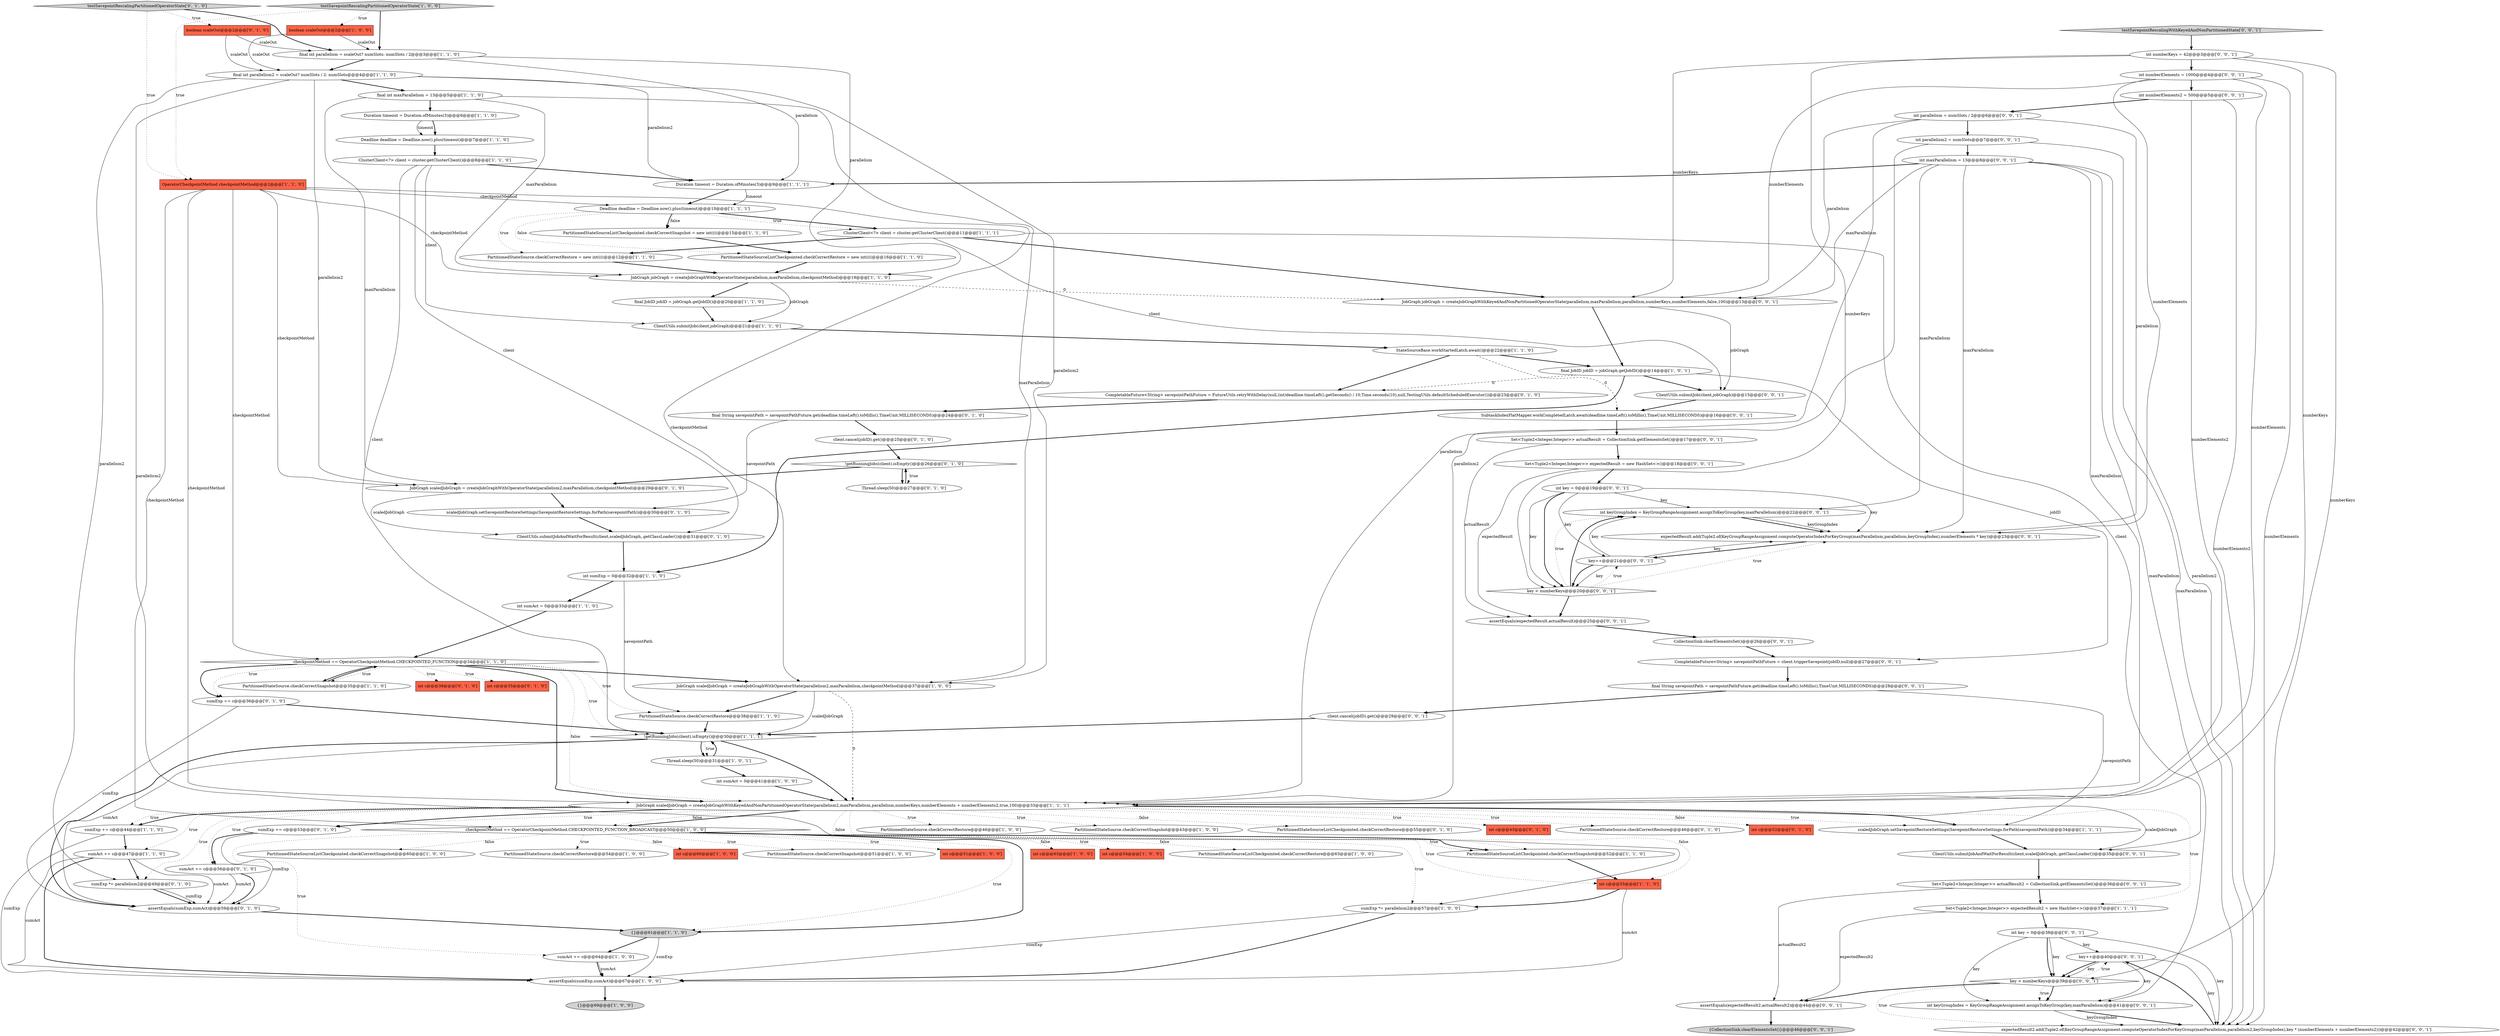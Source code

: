 digraph {
71 [style = filled, label = "boolean scaleOut@@@2@@@['0', '1', '0']", fillcolor = tomato, shape = box image = "AAA0AAABBB2BBB"];
45 [style = filled, label = "int sumAct = 0@@@33@@@['1', '1', '0']", fillcolor = white, shape = ellipse image = "AAA0AAABBB1BBB"];
34 [style = filled, label = "PartitionedStateSource.checkCorrectRestore = new int((((@@@12@@@['1', '1', '0']", fillcolor = white, shape = ellipse image = "AAA0AAABBB1BBB"];
39 [style = filled, label = "checkpointMethod == OperatorCheckpointMethod.CHECKPOINTED_FUNCTION_BROADCAST@@@50@@@['1', '0', '0']", fillcolor = white, shape = diamond image = "AAA0AAABBB1BBB"];
83 [style = filled, label = "assertEquals(expectedResult2,actualResult2)@@@44@@@['0', '0', '1']", fillcolor = white, shape = ellipse image = "AAA0AAABBB3BBB"];
42 [style = filled, label = "int c@@@55@@@['1', '1', '0']", fillcolor = tomato, shape = box image = "AAA0AAABBB1BBB"];
62 [style = filled, label = "!getRunningJobs(client).isEmpty()@@@26@@@['0', '1', '0']", fillcolor = white, shape = diamond image = "AAA0AAABBB2BBB"];
28 [style = filled, label = "PartitionedStateSource.checkCorrectRestore@@@46@@@['1', '0', '0']", fillcolor = white, shape = ellipse image = "AAA0AAABBB1BBB"];
79 [style = filled, label = "int key = 0@@@38@@@['0', '0', '1']", fillcolor = white, shape = ellipse image = "AAA0AAABBB3BBB"];
40 [style = filled, label = "PartitionedStateSourceListCheckpointed.checkCorrectSnapshot = new int((((@@@15@@@['1', '1', '0']", fillcolor = white, shape = ellipse image = "AAA0AAABBB1BBB"];
69 [style = filled, label = "sumAct += c@@@56@@@['0', '1', '0']", fillcolor = white, shape = ellipse image = "AAA0AAABBB2BBB"];
87 [style = filled, label = "client.cancel(jobID).get()@@@29@@@['0', '0', '1']", fillcolor = white, shape = ellipse image = "AAA0AAABBB3BBB"];
3 [style = filled, label = "final JobID jobID = jobGraph.getJobID()@@@20@@@['1', '1', '0']", fillcolor = white, shape = ellipse image = "AAA0AAABBB1BBB"];
30 [style = filled, label = "int c@@@63@@@['1', '0', '0']", fillcolor = tomato, shape = box image = "AAA0AAABBB1BBB"];
27 [style = filled, label = "testSavepointRescalingPartitionedOperatorState['1', '0', '0']", fillcolor = lightgray, shape = diamond image = "AAA0AAABBB1BBB"];
24 [style = filled, label = "Thread.sleep(50)@@@31@@@['1', '0', '1']", fillcolor = white, shape = ellipse image = "AAA0AAABBB1BBB"];
46 [style = filled, label = "int sumExp = 0@@@32@@@['1', '1', '0']", fillcolor = white, shape = ellipse image = "AAA0AAABBB1BBB"];
74 [style = filled, label = "Set<Tuple2<Integer,Integer>> expectedResult = new HashSet<>()@@@18@@@['0', '0', '1']", fillcolor = white, shape = ellipse image = "AAA0AAABBB3BBB"];
44 [style = filled, label = "ClusterClient<?> client = cluster.getClusterClient()@@@11@@@['1', '1', '1']", fillcolor = white, shape = ellipse image = "AAA0AAABBB1BBB"];
20 [style = filled, label = "int c@@@54@@@['1', '0', '0']", fillcolor = tomato, shape = box image = "AAA0AAABBB1BBB"];
57 [style = filled, label = "assertEquals(sumExp,sumAct)@@@59@@@['0', '1', '0']", fillcolor = white, shape = ellipse image = "AAA0AAABBB2BBB"];
77 [style = filled, label = "SubtaskIndexFlatMapper.workCompletedLatch.await(deadline.timeLeft().toMillis(),TimeUnit.MILLISECONDS)@@@16@@@['0', '0', '1']", fillcolor = white, shape = ellipse image = "AAA0AAABBB3BBB"];
82 [style = filled, label = "JobGraph jobGraph = createJobGraphWithKeyedAndNonPartitionedOperatorState(parallelism,maxParallelism,parallelism,numberKeys,numberElements,false,100)@@@13@@@['0', '0', '1']", fillcolor = white, shape = ellipse image = "AAA0AAABBB3BBB"];
21 [style = filled, label = "JobGraph scaledJobGraph = createJobGraphWithOperatorState(parallelism2,maxParallelism,checkpointMethod)@@@37@@@['1', '0', '0']", fillcolor = white, shape = ellipse image = "AAA0AAABBB1BBB"];
31 [style = filled, label = "{}@@@69@@@['1', '0', '0']", fillcolor = lightgray, shape = ellipse image = "AAA0AAABBB1BBB"];
80 [style = filled, label = "CompletableFuture<String> savepointPathFuture = client.triggerSavepoint(jobID,null)@@@27@@@['0', '0', '1']", fillcolor = white, shape = ellipse image = "AAA0AAABBB3BBB"];
12 [style = filled, label = "ClientUtils.submitJob(client,jobGraph)@@@21@@@['1', '1', '0']", fillcolor = white, shape = ellipse image = "AAA0AAABBB1BBB"];
8 [style = filled, label = "PartitionedStateSource.checkCorrectSnapshot@@@43@@@['1', '0', '0']", fillcolor = white, shape = ellipse image = "AAA0AAABBB1BBB"];
35 [style = filled, label = "checkpointMethod == OperatorCheckpointMethod.CHECKPOINTED_FUNCTION@@@34@@@['1', '1', '0']", fillcolor = white, shape = diamond image = "AAA0AAABBB1BBB"];
38 [style = filled, label = "Set<Tuple2<Integer,Integer>> expectedResult2 = new HashSet<>()@@@37@@@['1', '1', '1']", fillcolor = white, shape = ellipse image = "AAA0AAABBB1BBB"];
11 [style = filled, label = "PartitionedStateSourceListCheckpointed.checkCorrectRestore@@@63@@@['1', '0', '0']", fillcolor = white, shape = ellipse image = "AAA0AAABBB1BBB"];
90 [style = filled, label = "Set<Tuple2<Integer,Integer>> actualResult2 = CollectionSink.getElementsSet()@@@36@@@['0', '0', '1']", fillcolor = white, shape = ellipse image = "AAA0AAABBB3BBB"];
89 [style = filled, label = "testSavepointRescalingWithKeyedAndNonPartitionedState['0', '0', '1']", fillcolor = lightgray, shape = diamond image = "AAA0AAABBB3BBB"];
55 [style = filled, label = "PartitionedStateSourceListCheckpointed.checkCorrectRestore@@@55@@@['0', '1', '0']", fillcolor = white, shape = ellipse image = "AAA0AAABBB2BBB"];
102 [style = filled, label = "key++@@@40@@@['0', '0', '1']", fillcolor = white, shape = ellipse image = "AAA0AAABBB3BBB"];
95 [style = filled, label = "ClientUtils.submitJob(client,jobGraph)@@@15@@@['0', '0', '1']", fillcolor = white, shape = ellipse image = "AAA0AAABBB3BBB"];
5 [style = filled, label = "PartitionedStateSourceListCheckpointed.checkCorrectSnapshot@@@60@@@['1', '0', '0']", fillcolor = white, shape = ellipse image = "AAA0AAABBB1BBB"];
97 [style = filled, label = "int parallelism2 = numSlots@@@7@@@['0', '0', '1']", fillcolor = white, shape = ellipse image = "AAA0AAABBB3BBB"];
18 [style = filled, label = "assertEquals(sumExp,sumAct)@@@67@@@['1', '0', '0']", fillcolor = white, shape = ellipse image = "AAA0AAABBB1BBB"];
32 [style = filled, label = "PartitionedStateSource.checkCorrectRestore@@@54@@@['1', '0', '0']", fillcolor = white, shape = ellipse image = "AAA0AAABBB1BBB"];
73 [style = filled, label = "int keyGroupIndex = KeyGroupRangeAssignment.assignToKeyGroup(key,maxParallelism)@@@22@@@['0', '0', '1']", fillcolor = white, shape = ellipse image = "AAA0AAABBB3BBB"];
99 [style = filled, label = "{CollectionSink.clearElementsSet()}@@@46@@@['0', '0', '1']", fillcolor = lightgray, shape = ellipse image = "AAA0AAABBB3BBB"];
96 [style = filled, label = "int numberKeys = 42@@@3@@@['0', '0', '1']", fillcolor = white, shape = ellipse image = "AAA0AAABBB3BBB"];
84 [style = filled, label = "key < numberKeys@@@20@@@['0', '0', '1']", fillcolor = white, shape = diamond image = "AAA0AAABBB3BBB"];
48 [style = filled, label = "StateSourceBase.workStartedLatch.await()@@@22@@@['1', '1', '0']", fillcolor = white, shape = ellipse image = "AAA0AAABBB1BBB"];
16 [style = filled, label = "Duration timeout = Duration.ofMinutes(3)@@@6@@@['1', '1', '0']", fillcolor = white, shape = ellipse image = "AAA0AAABBB1BBB"];
29 [style = filled, label = "{}@@@61@@@['1', '1', '0']", fillcolor = lightgray, shape = ellipse image = "AAA0AAABBB1BBB"];
33 [style = filled, label = "int c@@@60@@@['1', '0', '0']", fillcolor = tomato, shape = box image = "AAA0AAABBB1BBB"];
86 [style = filled, label = "expectedResult.add(Tuple2.of(KeyGroupRangeAssignment.computeOperatorIndexForKeyGroup(maxParallelism,parallelism,keyGroupIndex),numberElements * key))@@@23@@@['0', '0', '1']", fillcolor = white, shape = ellipse image = "AAA0AAABBB3BBB"];
56 [style = filled, label = "CompletableFuture<String> savepointPathFuture = FutureUtils.retryWithDelay(null,(int)deadline.timeLeft().getSeconds() / 10,Time.seconds(10),null,TestingUtils.defaultScheduledExecutor())@@@23@@@['0', '1', '0']", fillcolor = white, shape = ellipse image = "AAA1AAABBB2BBB"];
103 [style = filled, label = "int numberElements2 = 500@@@5@@@['0', '0', '1']", fillcolor = white, shape = ellipse image = "AAA0AAABBB3BBB"];
1 [style = filled, label = "Deadline deadline = Deadline.now().plus(timeout)@@@10@@@['1', '1', '1']", fillcolor = white, shape = ellipse image = "AAA0AAABBB1BBB"];
19 [style = filled, label = "Deadline deadline = Deadline.now().plus(timeout)@@@7@@@['1', '1', '0']", fillcolor = white, shape = ellipse image = "AAA0AAABBB1BBB"];
2 [style = filled, label = "!getRunningJobs(client).isEmpty()@@@30@@@['1', '1', '1']", fillcolor = white, shape = diamond image = "AAA0AAABBB1BBB"];
37 [style = filled, label = "int sumAct = 0@@@41@@@['1', '0', '0']", fillcolor = white, shape = ellipse image = "AAA0AAABBB1BBB"];
25 [style = filled, label = "PartitionedStateSourceListCheckpointed.checkCorrectRestore = new int((((@@@16@@@['1', '1', '0']", fillcolor = white, shape = ellipse image = "AAA0AAABBB1BBB"];
61 [style = filled, label = "int c@@@43@@@['0', '1', '0']", fillcolor = tomato, shape = box image = "AAA0AAABBB2BBB"];
68 [style = filled, label = "scaledJobGraph.setSavepointRestoreSettings(SavepointRestoreSettings.forPath(savepointPath))@@@30@@@['0', '1', '0']", fillcolor = white, shape = ellipse image = "AAA0AAABBB2BBB"];
23 [style = filled, label = "sumAct += c@@@47@@@['1', '1', '0']", fillcolor = white, shape = ellipse image = "AAA0AAABBB1BBB"];
49 [style = filled, label = "JobGraph scaledJobGraph = createJobGraphWithKeyedAndNonPartitionedOperatorState(parallelism2,maxParallelism,parallelism,numberKeys,numberElements + numberElements2,true,100)@@@33@@@['1', '1', '1']", fillcolor = white, shape = ellipse image = "AAA0AAABBB1BBB"];
101 [style = filled, label = "expectedResult2.add(Tuple2.of(KeyGroupRangeAssignment.computeOperatorIndexForKeyGroup(maxParallelism,parallelism2,keyGroupIndex),key * (numberElements + numberElements2)))@@@42@@@['0', '0', '1']", fillcolor = white, shape = ellipse image = "AAA0AAABBB3BBB"];
13 [style = filled, label = "PartitionedStateSourceListCheckpointed.checkCorrectSnapshot@@@52@@@['1', '1', '0']", fillcolor = white, shape = ellipse image = "AAA0AAABBB1BBB"];
54 [style = filled, label = "Thread.sleep(50)@@@27@@@['0', '1', '0']", fillcolor = white, shape = ellipse image = "AAA0AAABBB2BBB"];
72 [style = filled, label = "JobGraph scaledJobGraph = createJobGraphWithOperatorState(parallelism2,maxParallelism,checkpointMethod)@@@29@@@['0', '1', '0']", fillcolor = white, shape = ellipse image = "AAA0AAABBB2BBB"];
22 [style = filled, label = "PartitionedStateSource.checkCorrectSnapshot@@@35@@@['1', '1', '0']", fillcolor = white, shape = ellipse image = "AAA0AAABBB1BBB"];
60 [style = filled, label = "sumExp += c@@@53@@@['0', '1', '0']", fillcolor = white, shape = ellipse image = "AAA0AAABBB2BBB"];
50 [style = filled, label = "ClusterClient<?> client = cluster.getClusterClient()@@@8@@@['1', '1', '0']", fillcolor = white, shape = ellipse image = "AAA0AAABBB1BBB"];
10 [style = filled, label = "PartitionedStateSource.checkCorrectSnapshot@@@51@@@['1', '0', '0']", fillcolor = white, shape = ellipse image = "AAA0AAABBB1BBB"];
51 [style = filled, label = "sumExp *= parallelism2@@@57@@@['1', '0', '0']", fillcolor = white, shape = ellipse image = "AAA0AAABBB1BBB"];
91 [style = filled, label = "CollectionSink.clearElementsSet()@@@26@@@['0', '0', '1']", fillcolor = white, shape = ellipse image = "AAA0AAABBB3BBB"];
59 [style = filled, label = "ClientUtils.submitJobAndWaitForResult(client,scaledJobGraph,.getClassLoader())@@@31@@@['0', '1', '0']", fillcolor = white, shape = ellipse image = "AAA0AAABBB2BBB"];
76 [style = filled, label = "int parallelism = numSlots / 2@@@6@@@['0', '0', '1']", fillcolor = white, shape = ellipse image = "AAA0AAABBB3BBB"];
98 [style = filled, label = "Set<Tuple2<Integer,Integer>> actualResult = CollectionSink.getElementsSet()@@@17@@@['0', '0', '1']", fillcolor = white, shape = ellipse image = "AAA0AAABBB3BBB"];
100 [style = filled, label = "final String savepointPath = savepointPathFuture.get(deadline.timeLeft().toMillis(),TimeUnit.MILLISECONDS)@@@28@@@['0', '0', '1']", fillcolor = white, shape = ellipse image = "AAA0AAABBB3BBB"];
0 [style = filled, label = "final int parallelism = scaleOut? numSlots: numSlots / 2@@@3@@@['1', '1', '0']", fillcolor = white, shape = ellipse image = "AAA0AAABBB1BBB"];
26 [style = filled, label = "sumAct += c@@@64@@@['1', '0', '0']", fillcolor = white, shape = ellipse image = "AAA0AAABBB1BBB"];
88 [style = filled, label = "int numberElements = 1000@@@4@@@['0', '0', '1']", fillcolor = white, shape = ellipse image = "AAA0AAABBB3BBB"];
75 [style = filled, label = "key < numberKeys@@@39@@@['0', '0', '1']", fillcolor = white, shape = diamond image = "AAA0AAABBB3BBB"];
63 [style = filled, label = "testSavepointRescalingPartitionedOperatorState['0', '1', '0']", fillcolor = lightgray, shape = diamond image = "AAA0AAABBB2BBB"];
6 [style = filled, label = "int c@@@51@@@['1', '0', '0']", fillcolor = tomato, shape = box image = "AAA0AAABBB1BBB"];
64 [style = filled, label = "sumExp *= parallelism2@@@49@@@['0', '1', '0']", fillcolor = white, shape = ellipse image = "AAA0AAABBB2BBB"];
85 [style = filled, label = "key++@@@21@@@['0', '0', '1']", fillcolor = white, shape = ellipse image = "AAA0AAABBB3BBB"];
43 [style = filled, label = "OperatorCheckpointMethod checkpointMethod@@@2@@@['1', '1', '0']", fillcolor = tomato, shape = box image = "AAA0AAABBB1BBB"];
67 [style = filled, label = "int c@@@38@@@['0', '1', '0']", fillcolor = tomato, shape = box image = "AAA0AAABBB2BBB"];
41 [style = filled, label = "boolean scaleOut@@@2@@@['1', '0', '0']", fillcolor = tomato, shape = box image = "AAA0AAABBB1BBB"];
53 [style = filled, label = "int c@@@35@@@['0', '1', '0']", fillcolor = tomato, shape = box image = "AAA0AAABBB2BBB"];
66 [style = filled, label = "client.cancel(jobID).get()@@@25@@@['0', '1', '0']", fillcolor = white, shape = ellipse image = "AAA0AAABBB2BBB"];
47 [style = filled, label = "PartitionedStateSource.checkCorrectRestore@@@38@@@['1', '1', '0']", fillcolor = white, shape = ellipse image = "AAA0AAABBB1BBB"];
52 [style = filled, label = "sumExp += c@@@36@@@['0', '1', '0']", fillcolor = white, shape = ellipse image = "AAA0AAABBB2BBB"];
4 [style = filled, label = "final int maxParallelism = 13@@@5@@@['1', '1', '0']", fillcolor = white, shape = ellipse image = "AAA0AAABBB1BBB"];
9 [style = filled, label = "sumExp += c@@@44@@@['1', '1', '0']", fillcolor = white, shape = ellipse image = "AAA0AAABBB1BBB"];
15 [style = filled, label = "scaledJobGraph.setSavepointRestoreSettings(SavepointRestoreSettings.forPath(savepointPath))@@@34@@@['1', '1', '1']", fillcolor = white, shape = ellipse image = "AAA0AAABBB1BBB"];
36 [style = filled, label = "final JobID jobID = jobGraph.getJobID()@@@14@@@['1', '0', '1']", fillcolor = white, shape = ellipse image = "AAA0AAABBB1BBB"];
78 [style = filled, label = "int key = 0@@@19@@@['0', '0', '1']", fillcolor = white, shape = ellipse image = "AAA0AAABBB3BBB"];
14 [style = filled, label = "Duration timeout = Duration.ofMinutes(3)@@@9@@@['1', '1', '1']", fillcolor = white, shape = ellipse image = "AAA0AAABBB1BBB"];
81 [style = filled, label = "ClientUtils.submitJobAndWaitForResult(client,scaledJobGraph,.getClassLoader())@@@35@@@['0', '0', '1']", fillcolor = white, shape = ellipse image = "AAA0AAABBB3BBB"];
92 [style = filled, label = "int maxParallelism = 13@@@8@@@['0', '0', '1']", fillcolor = white, shape = ellipse image = "AAA0AAABBB3BBB"];
65 [style = filled, label = "PartitionedStateSource.checkCorrectRestore@@@46@@@['0', '1', '0']", fillcolor = white, shape = ellipse image = "AAA0AAABBB2BBB"];
70 [style = filled, label = "int c@@@52@@@['0', '1', '0']", fillcolor = tomato, shape = box image = "AAA0AAABBB2BBB"];
94 [style = filled, label = "assertEquals(expectedResult,actualResult)@@@25@@@['0', '0', '1']", fillcolor = white, shape = ellipse image = "AAA0AAABBB3BBB"];
17 [style = filled, label = "final int parallelism2 = scaleOut? numSlots / 2: numSlots@@@4@@@['1', '1', '0']", fillcolor = white, shape = ellipse image = "AAA0AAABBB1BBB"];
58 [style = filled, label = "final String savepointPath = savepointPathFuture.get(deadline.timeLeft().toMillis(),TimeUnit.MILLISECONDS)@@@24@@@['0', '1', '0']", fillcolor = white, shape = ellipse image = "AAA0AAABBB2BBB"];
7 [style = filled, label = "JobGraph jobGraph = createJobGraphWithOperatorState(parallelism,maxParallelism,checkpointMethod)@@@19@@@['1', '1', '0']", fillcolor = white, shape = ellipse image = "AAA0AAABBB1BBB"];
93 [style = filled, label = "int keyGroupIndex = KeyGroupRangeAssignment.assignToKeyGroup(key,maxParallelism)@@@41@@@['0', '0', '1']", fillcolor = white, shape = ellipse image = "AAA0AAABBB3BBB"];
59->46 [style = bold, label=""];
13->42 [style = bold, label=""];
92->14 [style = bold, label=""];
78->84 [style = bold, label=""];
49->15 [style = bold, label=""];
27->41 [style = dotted, label="true"];
48->36 [style = bold, label=""];
35->49 [style = dotted, label="false"];
98->74 [style = bold, label=""];
49->60 [style = bold, label=""];
49->28 [style = dotted, label="true"];
27->43 [style = dotted, label="true"];
49->69 [style = dotted, label="true"];
96->88 [style = bold, label=""];
56->58 [style = bold, label=""];
64->57 [style = bold, label=""];
100->15 [style = solid, label="savepointPath"];
39->6 [style = dotted, label="true"];
36->80 [style = solid, label="jobID"];
77->98 [style = bold, label=""];
39->32 [style = dotted, label="true"];
89->96 [style = bold, label=""];
51->18 [style = bold, label=""];
83->99 [style = bold, label=""];
79->93 [style = solid, label="key"];
29->18 [style = solid, label="sumExp"];
22->35 [style = bold, label=""];
90->38 [style = bold, label=""];
58->68 [style = solid, label="savepointPath"];
92->93 [style = solid, label="maxParallelism"];
17->4 [style = bold, label=""];
49->81 [style = solid, label="scaledJobGraph"];
48->56 [style = bold, label=""];
44->82 [style = bold, label=""];
44->34 [style = bold, label=""];
43->21 [style = solid, label="checkpointMethod"];
49->70 [style = dotted, label="false"];
36->46 [style = bold, label=""];
46->47 [style = solid, label="savepointPath"];
97->101 [style = solid, label="parallelism2"];
2->57 [style = solid, label="sumAct"];
80->100 [style = bold, label=""];
43->49 [style = solid, label="checkpointMethod"];
60->69 [style = bold, label=""];
35->22 [style = dotted, label="true"];
50->14 [style = bold, label=""];
35->21 [style = bold, label=""];
96->49 [style = solid, label="numberKeys"];
50->12 [style = solid, label="client"];
17->14 [style = solid, label="parallelism2"];
100->87 [style = bold, label=""];
21->49 [style = dashed, label="0"];
35->52 [style = bold, label=""];
44->95 [style = solid, label="client"];
35->22 [style = bold, label=""];
40->25 [style = bold, label=""];
63->71 [style = dotted, label="true"];
85->73 [style = solid, label="key"];
76->86 [style = solid, label="parallelism"];
68->59 [style = bold, label=""];
36->56 [style = dashed, label="0"];
49->9 [style = bold, label=""];
75->93 [style = bold, label=""];
103->49 [style = solid, label="numberElements2"];
39->13 [style = dotted, label="true"];
49->42 [style = dotted, label="false"];
24->37 [style = bold, label=""];
29->26 [style = bold, label=""];
39->51 [style = dotted, label="true"];
26->18 [style = bold, label=""];
49->55 [style = dotted, label="false"];
44->81 [style = solid, label="client"];
96->75 [style = solid, label="numberKeys"];
66->62 [style = bold, label=""];
84->86 [style = dotted, label="true"];
39->11 [style = dotted, label="false"];
38->83 [style = solid, label="expectedResult2"];
24->2 [style = bold, label=""];
63->0 [style = bold, label=""];
39->13 [style = bold, label=""];
95->77 [style = bold, label=""];
79->75 [style = bold, label=""];
48->77 [style = dashed, label="0"];
0->7 [style = solid, label="parallelism"];
88->101 [style = solid, label="numberElements"];
7->82 [style = dashed, label="0"];
39->5 [style = dotted, label="false"];
92->86 [style = solid, label="maxParallelism"];
84->94 [style = bold, label=""];
49->23 [style = dotted, label="true"];
46->45 [style = bold, label=""];
76->97 [style = bold, label=""];
43->7 [style = solid, label="checkpointMethod"];
0->14 [style = solid, label="parallelism"];
19->50 [style = bold, label=""];
43->72 [style = solid, label="checkpointMethod"];
35->67 [style = dotted, label="true"];
78->84 [style = solid, label="key"];
52->57 [style = solid, label="sumExp"];
1->44 [style = bold, label=""];
1->40 [style = bold, label=""];
49->39 [style = bold, label=""];
102->101 [style = solid, label="key"];
39->29 [style = dotted, label="true"];
101->102 [style = bold, label=""];
85->84 [style = solid, label="key"];
49->13 [style = dotted, label="false"];
0->17 [style = bold, label=""];
39->30 [style = dotted, label="false"];
96->84 [style = solid, label="numberKeys"];
23->18 [style = bold, label=""];
2->24 [style = bold, label=""];
18->31 [style = bold, label=""];
49->9 [style = dotted, label="true"];
79->75 [style = solid, label="key"];
62->54 [style = dotted, label="true"];
36->95 [style = bold, label=""];
74->94 [style = solid, label="expectedResult"];
85->86 [style = solid, label="key"];
92->49 [style = solid, label="maxParallelism"];
51->18 [style = solid, label="sumExp"];
86->85 [style = bold, label=""];
78->73 [style = solid, label="key"];
84->85 [style = dotted, label="true"];
2->24 [style = dotted, label="true"];
41->17 [style = solid, label="scaleOut"];
43->1 [style = solid, label="checkpointMethod"];
12->48 [style = bold, label=""];
96->82 [style = solid, label="numberKeys"];
74->78 [style = bold, label=""];
4->16 [style = bold, label=""];
50->2 [style = solid, label="client"];
34->7 [style = bold, label=""];
103->76 [style = bold, label=""];
92->73 [style = solid, label="maxParallelism"];
16->19 [style = bold, label=""];
39->42 [style = dotted, label="true"];
2->49 [style = bold, label=""];
92->101 [style = solid, label="maxParallelism"];
94->91 [style = bold, label=""];
17->21 [style = solid, label="parallelism2"];
49->39 [style = dotted, label="false"];
35->52 [style = dotted, label="true"];
16->19 [style = solid, label="timeout"];
93->101 [style = bold, label=""];
15->81 [style = bold, label=""];
43->35 [style = solid, label="checkpointMethod"];
88->82 [style = solid, label="numberElements"];
102->75 [style = bold, label=""];
21->47 [style = bold, label=""];
103->101 [style = solid, label="numberElements2"];
1->40 [style = dotted, label="false"];
72->59 [style = solid, label="scaledJobGraph"];
7->3 [style = bold, label=""];
91->80 [style = bold, label=""];
49->64 [style = dotted, label="true"];
49->15 [style = dotted, label="true"];
3->12 [style = bold, label=""];
102->93 [style = solid, label="key"];
73->86 [style = bold, label=""];
1->34 [style = dotted, label="true"];
39->26 [style = dotted, label="true"];
84->73 [style = dotted, label="true"];
50->59 [style = solid, label="client"];
23->18 [style = solid, label="sumAct"];
75->102 [style = dotted, label="true"];
54->62 [style = bold, label=""];
45->35 [style = bold, label=""];
39->29 [style = bold, label=""];
9->18 [style = solid, label="sumExp"];
14->1 [style = solid, label="timeout"];
81->90 [style = bold, label=""];
92->82 [style = solid, label="maxParallelism"];
37->49 [style = bold, label=""];
41->0 [style = solid, label="scaleOut"];
35->47 [style = dotted, label="true"];
90->83 [style = solid, label="actualResult2"];
4->7 [style = solid, label="maxParallelism"];
1->44 [style = dotted, label="true"];
1->25 [style = dotted, label="false"];
88->49 [style = solid, label="numberElements"];
38->79 [style = bold, label=""];
4->21 [style = solid, label="maxParallelism"];
75->93 [style = dotted, label="true"];
72->68 [style = bold, label=""];
23->64 [style = bold, label=""];
87->2 [style = bold, label=""];
2->57 [style = bold, label=""];
42->51 [style = bold, label=""];
75->101 [style = dotted, label="true"];
71->0 [style = solid, label="scaleOut"];
102->75 [style = solid, label="key"];
58->66 [style = bold, label=""];
39->20 [style = dotted, label="true"];
63->43 [style = dotted, label="true"];
17->72 [style = solid, label="parallelism2"];
49->38 [style = dotted, label="true"];
39->33 [style = dotted, label="false"];
84->73 [style = bold, label=""];
62->72 [style = bold, label=""];
49->65 [style = dotted, label="true"];
78->85 [style = solid, label="key"];
17->64 [style = solid, label="parallelism2"];
49->61 [style = dotted, label="true"];
76->49 [style = solid, label="parallelism"];
25->7 [style = bold, label=""];
27->0 [style = bold, label=""];
79->101 [style = solid, label="key"];
60->57 [style = solid, label="sumExp"];
49->8 [style = dotted, label="true"];
52->2 [style = bold, label=""];
71->17 [style = solid, label="scaleOut"];
82->36 [style = bold, label=""];
75->83 [style = bold, label=""];
93->101 [style = solid, label="keyGroupIndex"];
62->54 [style = bold, label=""];
17->51 [style = solid, label="parallelism2"];
14->1 [style = bold, label=""];
35->53 [style = dotted, label="true"];
35->2 [style = dotted, label="true"];
82->95 [style = solid, label="jobGraph"];
47->2 [style = bold, label=""];
97->92 [style = bold, label=""];
43->39 [style = solid, label="checkpointMethod"];
78->86 [style = solid, label="key"];
23->57 [style = solid, label="sumAct"];
21->2 [style = solid, label="scaledJobGraph"];
88->86 [style = solid, label="numberElements"];
79->102 [style = solid, label="key"];
42->18 [style = solid, label="sumAct"];
9->23 [style = bold, label=""];
35->49 [style = bold, label=""];
7->12 [style = solid, label="jobGraph"];
64->57 [style = solid, label="sumExp"];
26->18 [style = solid, label="sumAct"];
97->49 [style = solid, label="parallelism2"];
98->94 [style = solid, label="actualResult"];
39->10 [style = dotted, label="true"];
4->72 [style = solid, label="maxParallelism"];
69->57 [style = solid, label="sumAct"];
88->103 [style = bold, label=""];
76->82 [style = solid, label="parallelism"];
57->29 [style = bold, label=""];
85->84 [style = bold, label=""];
49->60 [style = dotted, label="true"];
69->57 [style = bold, label=""];
73->86 [style = solid, label="keyGroupIndex"];
}
